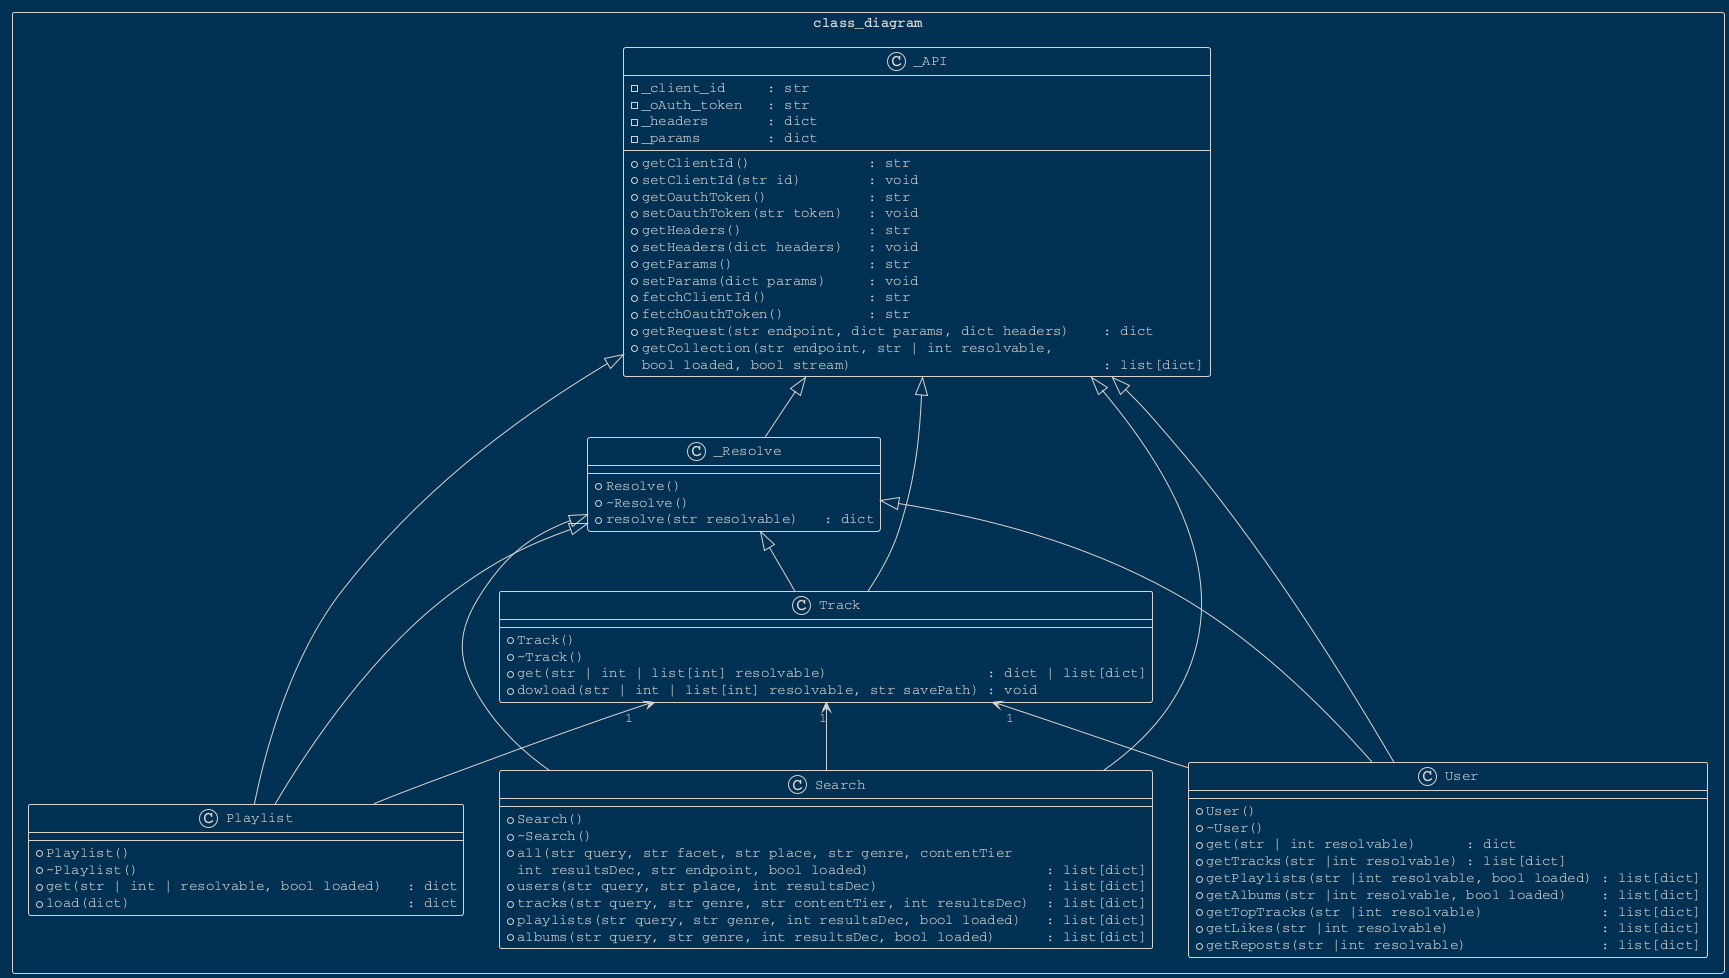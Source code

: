 @startuml classDiagram
!theme blueprint
skinparam defaultFontName courier
package class_diagram <<Rectangle>>{
    class _API{
        -_client_id     : str
        -_oAuth_token   : str
        -_headers       : dict
        -_params        : dict
        +getClientId()              : str
        +setClientId(str id)        : void
        +getOauthToken()            : str
        +setOauthToken(str token)   : void
        +getHeaders()               : str
        +setHeaders(dict headers)   : void
        +getParams()                : str
        +setParams(dict params)     : void
        +fetchClientId()            : str
        +fetchOauthToken()          : str
        +getRequest(str endpoint, dict params, dict headers)    : dict
        +getCollection(str endpoint, str | int resolvable, 
        bool loaded, bool stream)                              : list[dict]
    }
    class _Resolve{
        +Resolve()
        +~Resolve()
        +resolve(str resolvable)   : dict
    }
    class User{
        +User()
        +~User()                            
        +get(str | int resolvable)      : dict
        +getTracks(str |int resolvable) : list[dict]
        +getPlaylists(str |int resolvable, bool loaded) : list[dict]
        +getAlbums(str |int resolvable, bool loaded)    : list[dict]
        +getTopTracks(str |int resolvable)              : list[dict]
        +getLikes(str |int resolvable)                  : list[dict]
        +getReposts(str |int resolvable)                : list[dict]
    }
    class Track{
        +Track()
        +~Track()
        +get(str | int | list[int] resolvable)                   : dict | list[dict]
        +dowload(str | int | list[int] resolvable, str savePath) : void
    }
    class Playlist{
        +Playlist()
        +~Playlist()
        +get(str | int | resolvable, bool loaded)   : dict
        +load(dict)                                 : dict
    }
    class Search{
        +Search()
        +~Search()
        +all(str query, str facet, str place, str genre, contentTier
        int resultsDec, str endpoint, bool loaded)                     : list[dict]
        +users(str query, str place, int resultsDec)                    : list[dict]
        +tracks(str query, str genre, str contentTier, int resultsDec)  : list[dict]
        +playlists(str query, str genre, int resultsDec, bool loaded)   : list[dict] 
        +albums(str query, str genre, int resultsDec, bool loaded)      : list[dict] 
    }
    _API        <|-- _Resolve
    _API        <|-- User
    _Resolve    <|-- User
    Track     "1"<-- User
    _API        <|-- Track
    _Resolve    <|-- Track
    _API        <|-- Playlist
    Track     "1"<-- Playlist
    _Resolve    <|-- Playlist
    _API        <|-- Search
    Track     "1"<-- Search
    _Resolve    <|-- Search
}
@enduml